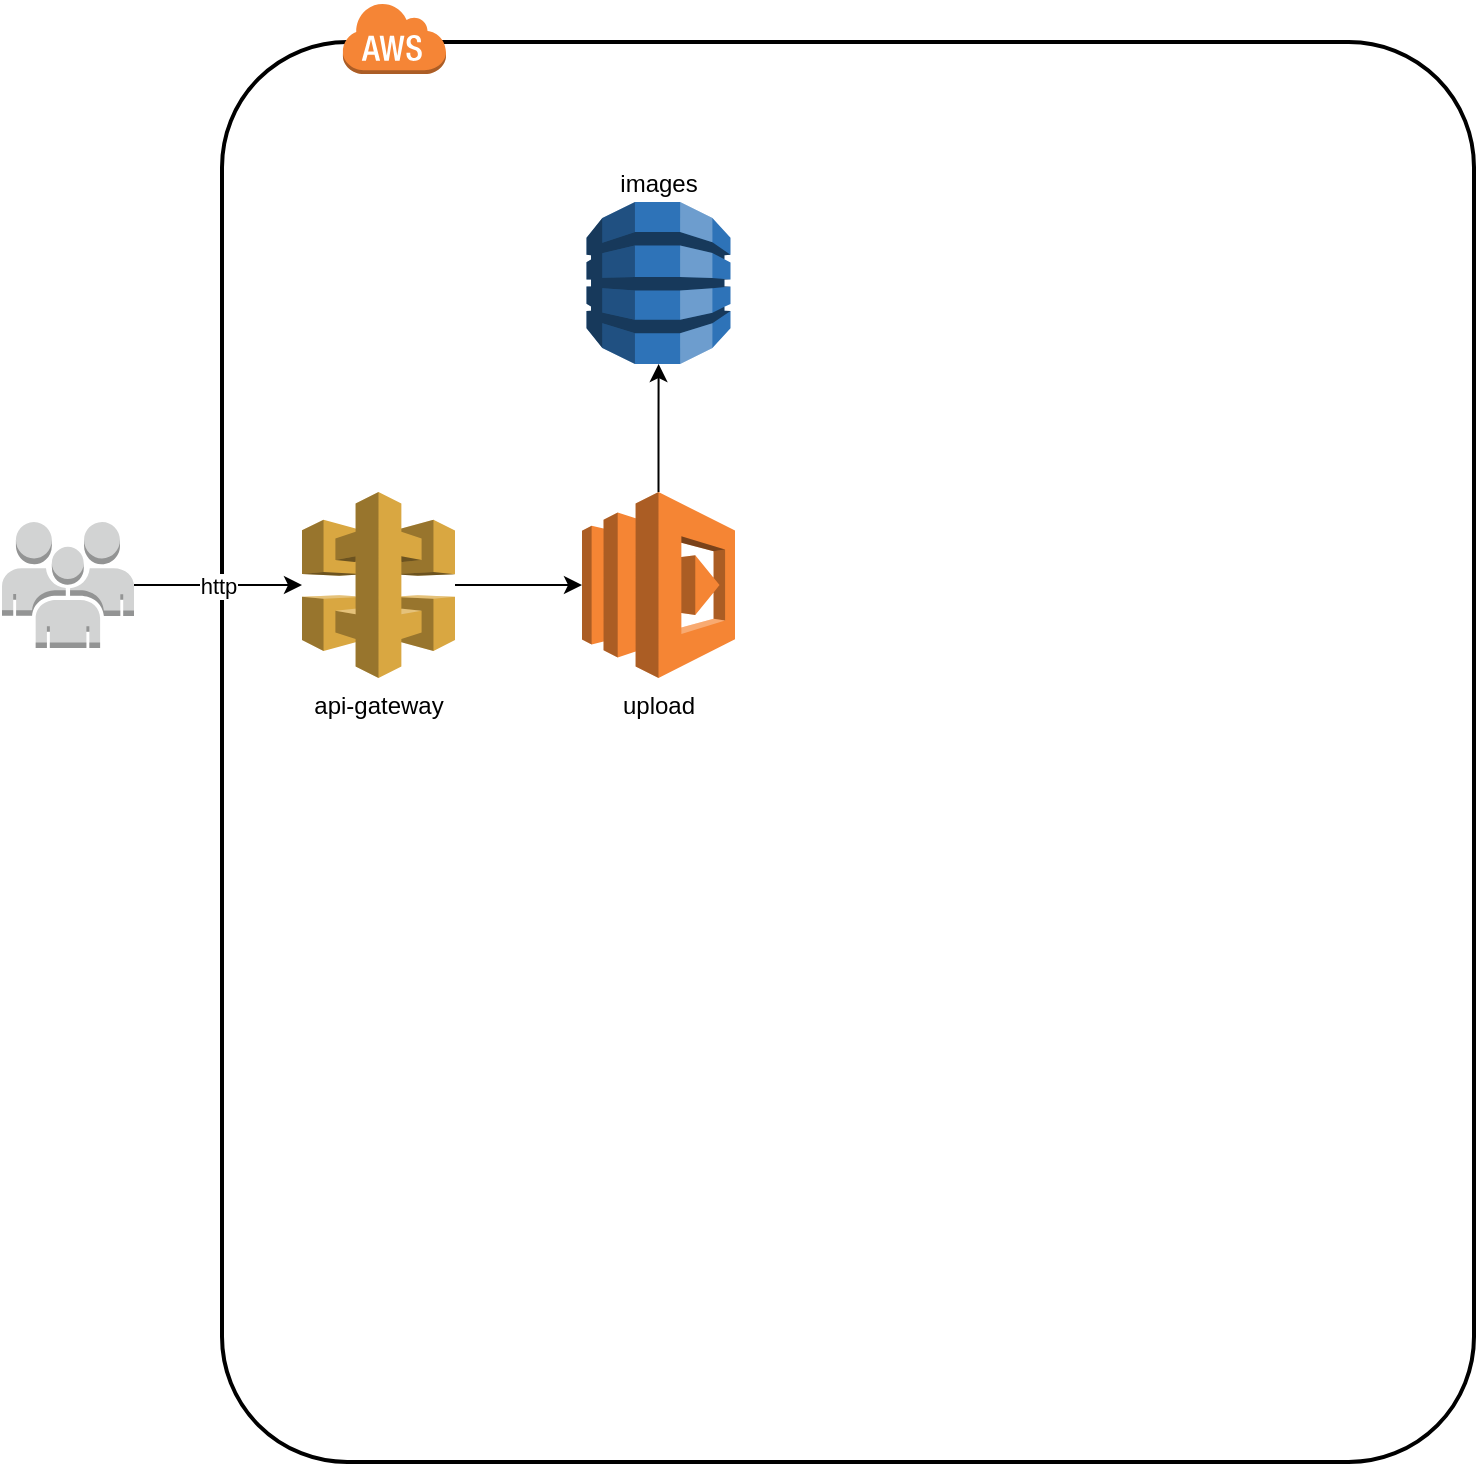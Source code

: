 <mxfile version="13.7.7" type="github"><diagram id="-aYQQh7Q-vn97vLsy4oJ" name="nano-services-aws"><mxGraphModel dx="3437" dy="2416" grid="1" gridSize="10" guides="1" tooltips="1" connect="1" arrows="1" fold="1" page="1" pageScale="1" pageWidth="827" pageHeight="1169" math="0" shadow="0"><root><mxCell id="0"/><mxCell id="1" parent="0"/><mxCell id="fvEfDdR4gYLFLSwETRCg-6" value="" style="rounded=1;arcSize=10;dashed=0;fillColor=none;gradientColor=none;strokeWidth=2;" vertex="1" parent="1"><mxGeometry x="150" y="-1070" width="626" height="710" as="geometry"/></mxCell><mxCell id="fvEfDdR4gYLFLSwETRCg-4" value="http" style="edgeStyle=orthogonalEdgeStyle;rounded=0;orthogonalLoop=1;jettySize=auto;html=1;" edge="1" parent="1" source="fvEfDdR4gYLFLSwETRCg-2" target="fvEfDdR4gYLFLSwETRCg-3"><mxGeometry relative="1" as="geometry"/></mxCell><mxCell id="fvEfDdR4gYLFLSwETRCg-2" value="" style="outlineConnect=0;dashed=0;verticalLabelPosition=bottom;verticalAlign=top;align=center;html=1;shape=mxgraph.aws3.users;fillColor=#D2D3D3;gradientColor=none;" vertex="1" parent="1"><mxGeometry x="40" y="-830" width="66" height="63" as="geometry"/></mxCell><mxCell id="fvEfDdR4gYLFLSwETRCg-10" value="" style="edgeStyle=orthogonalEdgeStyle;rounded=0;orthogonalLoop=1;jettySize=auto;html=1;" edge="1" parent="1" source="fvEfDdR4gYLFLSwETRCg-3" target="fvEfDdR4gYLFLSwETRCg-9"><mxGeometry relative="1" as="geometry"/></mxCell><mxCell id="fvEfDdR4gYLFLSwETRCg-3" value="api-gateway" style="outlineConnect=0;dashed=0;verticalLabelPosition=bottom;verticalAlign=top;align=center;html=1;shape=mxgraph.aws3.api_gateway;fillColor=#D9A741;gradientColor=none;" vertex="1" parent="1"><mxGeometry x="190" y="-845" width="76.5" height="93" as="geometry"/></mxCell><mxCell id="fvEfDdR4gYLFLSwETRCg-5" value="images&lt;br&gt;" style="outlineConnect=0;dashed=0;verticalLabelPosition=top;verticalAlign=bottom;align=center;html=1;shape=mxgraph.aws3.dynamo_db;fillColor=#2E73B8;gradientColor=none;labelPosition=center;" vertex="1" parent="1"><mxGeometry x="332.25" y="-990" width="72" height="81" as="geometry"/></mxCell><mxCell id="fvEfDdR4gYLFLSwETRCg-7" value="" style="dashed=0;html=1;shape=mxgraph.aws3.cloud;fillColor=#F58536;gradientColor=none;dashed=0;" vertex="1" parent="1"><mxGeometry x="210" y="-1090" width="52" height="36" as="geometry"/></mxCell><mxCell id="fvEfDdR4gYLFLSwETRCg-11" value="" style="edgeStyle=orthogonalEdgeStyle;rounded=0;orthogonalLoop=1;jettySize=auto;html=1;" edge="1" parent="1" source="fvEfDdR4gYLFLSwETRCg-9" target="fvEfDdR4gYLFLSwETRCg-5"><mxGeometry relative="1" as="geometry"/></mxCell><mxCell id="fvEfDdR4gYLFLSwETRCg-9" value="upload" style="outlineConnect=0;dashed=0;verticalLabelPosition=bottom;verticalAlign=top;align=center;html=1;shape=mxgraph.aws3.lambda;fillColor=#F58534;gradientColor=none;" vertex="1" parent="1"><mxGeometry x="330" y="-845" width="76.5" height="93" as="geometry"/></mxCell></root></mxGraphModel></diagram></mxfile>